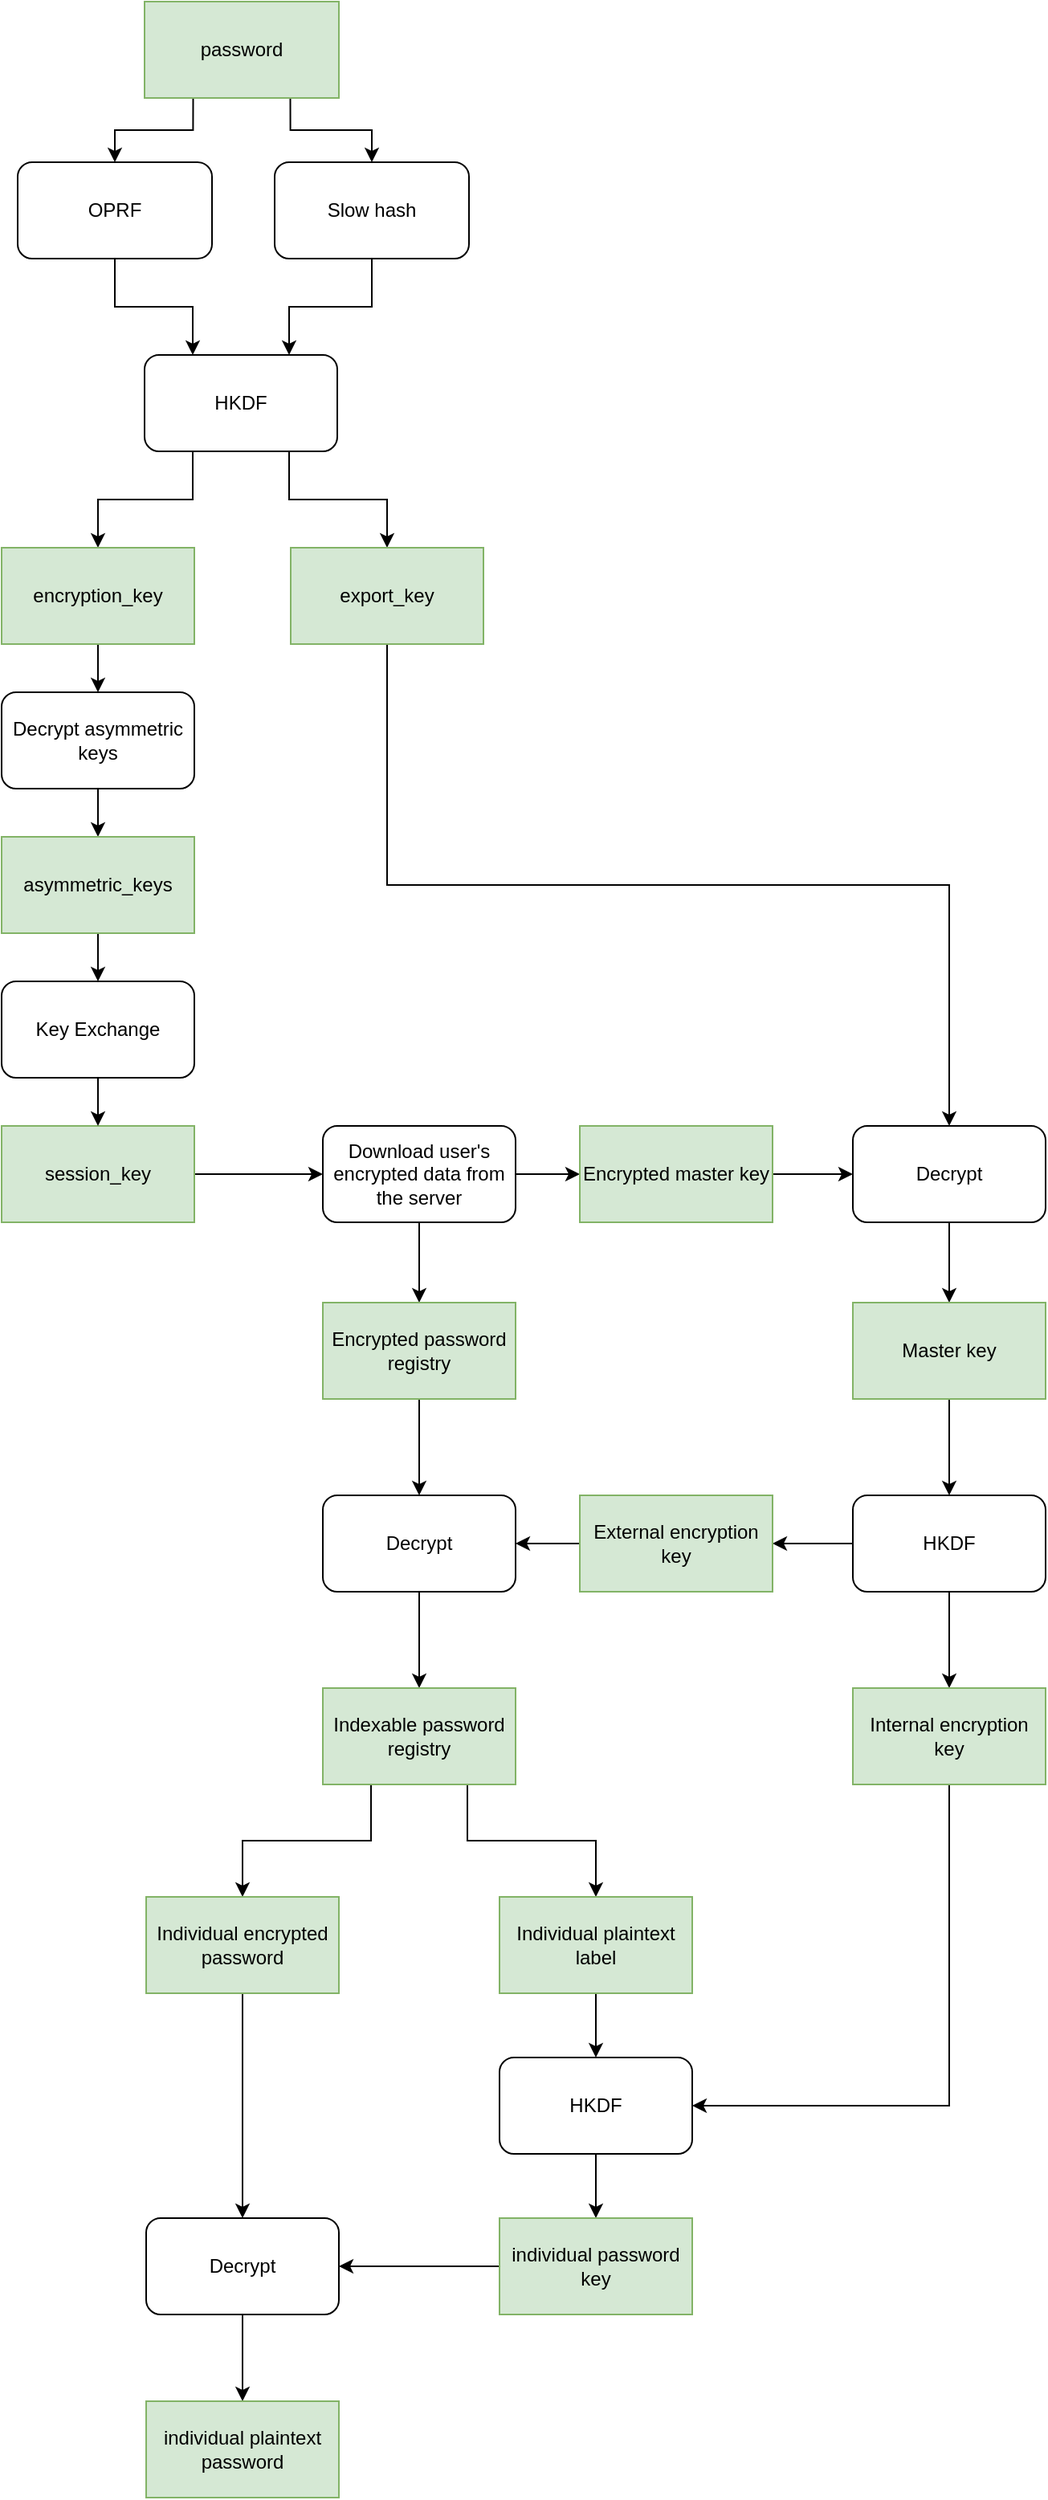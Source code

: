 <mxfile version="15.9.1" type="device"><diagram id="VVkpnbX7qLCofTsNqExN" name="Page-1"><mxGraphModel dx="1422" dy="750" grid="1" gridSize="10" guides="1" tooltips="1" connect="1" arrows="1" fold="1" page="1" pageScale="1" pageWidth="827" pageHeight="1169" math="0" shadow="0"><root><mxCell id="0"/><mxCell id="1" parent="0"/><mxCell id="Yy7T-UqP2oMGhjV8Z1Vj-5" style="edgeStyle=orthogonalEdgeStyle;rounded=0;orthogonalLoop=1;jettySize=auto;html=1;exitX=0.25;exitY=1;exitDx=0;exitDy=0;" parent="1" source="Yy7T-UqP2oMGhjV8Z1Vj-2" target="Yy7T-UqP2oMGhjV8Z1Vj-3" edge="1"><mxGeometry relative="1" as="geometry"/></mxCell><mxCell id="Yy7T-UqP2oMGhjV8Z1Vj-6" style="edgeStyle=orthogonalEdgeStyle;rounded=0;orthogonalLoop=1;jettySize=auto;html=1;exitX=0.75;exitY=1;exitDx=0;exitDy=0;" parent="1" source="Yy7T-UqP2oMGhjV8Z1Vj-2" target="Yy7T-UqP2oMGhjV8Z1Vj-4" edge="1"><mxGeometry relative="1" as="geometry"/></mxCell><mxCell id="Yy7T-UqP2oMGhjV8Z1Vj-2" value="password" style="rounded=0;whiteSpace=wrap;html=1;fillColor=#d5e8d4;strokeColor=#82b366;" parent="1" vertex="1"><mxGeometry x="169" y="200" width="121" height="60" as="geometry"/></mxCell><mxCell id="Yy7T-UqP2oMGhjV8Z1Vj-8" style="edgeStyle=orthogonalEdgeStyle;rounded=0;orthogonalLoop=1;jettySize=auto;html=1;exitX=0.5;exitY=1;exitDx=0;exitDy=0;entryX=0.25;entryY=0;entryDx=0;entryDy=0;" parent="1" source="Yy7T-UqP2oMGhjV8Z1Vj-3" target="Yy7T-UqP2oMGhjV8Z1Vj-7" edge="1"><mxGeometry relative="1" as="geometry"/></mxCell><mxCell id="Yy7T-UqP2oMGhjV8Z1Vj-3" value="OPRF" style="rounded=1;whiteSpace=wrap;html=1;" parent="1" vertex="1"><mxGeometry x="90" y="300" width="121" height="60" as="geometry"/></mxCell><mxCell id="Yy7T-UqP2oMGhjV8Z1Vj-9" style="edgeStyle=orthogonalEdgeStyle;rounded=0;orthogonalLoop=1;jettySize=auto;html=1;exitX=0.5;exitY=1;exitDx=0;exitDy=0;entryX=0.75;entryY=0;entryDx=0;entryDy=0;" parent="1" source="Yy7T-UqP2oMGhjV8Z1Vj-4" target="Yy7T-UqP2oMGhjV8Z1Vj-7" edge="1"><mxGeometry relative="1" as="geometry"/></mxCell><mxCell id="Yy7T-UqP2oMGhjV8Z1Vj-4" value="Slow hash" style="rounded=1;whiteSpace=wrap;html=1;" parent="1" vertex="1"><mxGeometry x="250" y="300" width="121" height="60" as="geometry"/></mxCell><mxCell id="Yy7T-UqP2oMGhjV8Z1Vj-10" style="edgeStyle=orthogonalEdgeStyle;rounded=0;orthogonalLoop=1;jettySize=auto;html=1;exitX=0.25;exitY=1;exitDx=0;exitDy=0;" parent="1" source="Yy7T-UqP2oMGhjV8Z1Vj-7" target="Yy7T-UqP2oMGhjV8Z1Vj-11" edge="1"><mxGeometry relative="1" as="geometry"><mxPoint x="170" y="490" as="targetPoint"/></mxGeometry></mxCell><mxCell id="Yy7T-UqP2oMGhjV8Z1Vj-13" style="edgeStyle=orthogonalEdgeStyle;rounded=0;orthogonalLoop=1;jettySize=auto;html=1;exitX=0.75;exitY=1;exitDx=0;exitDy=0;" parent="1" source="Yy7T-UqP2oMGhjV8Z1Vj-7" target="Yy7T-UqP2oMGhjV8Z1Vj-12" edge="1"><mxGeometry relative="1" as="geometry"/></mxCell><mxCell id="Yy7T-UqP2oMGhjV8Z1Vj-7" value="HKDF" style="rounded=1;whiteSpace=wrap;html=1;" parent="1" vertex="1"><mxGeometry x="169" y="420" width="120" height="60" as="geometry"/></mxCell><mxCell id="Yy7T-UqP2oMGhjV8Z1Vj-19" style="edgeStyle=orthogonalEdgeStyle;rounded=0;orthogonalLoop=1;jettySize=auto;html=1;exitX=0.5;exitY=1;exitDx=0;exitDy=0;" parent="1" source="Yy7T-UqP2oMGhjV8Z1Vj-11" target="Yy7T-UqP2oMGhjV8Z1Vj-18" edge="1"><mxGeometry relative="1" as="geometry"/></mxCell><mxCell id="Yy7T-UqP2oMGhjV8Z1Vj-11" value="encryption_key" style="rounded=0;whiteSpace=wrap;html=1;fillColor=#d5e8d4;strokeColor=#82b366;" parent="1" vertex="1"><mxGeometry x="80" y="540" width="120" height="60" as="geometry"/></mxCell><mxCell id="Yy7T-UqP2oMGhjV8Z1Vj-25" style="edgeStyle=orthogonalEdgeStyle;rounded=0;orthogonalLoop=1;jettySize=auto;html=1;exitX=0.5;exitY=1;exitDx=0;exitDy=0;" parent="1" source="Yy7T-UqP2oMGhjV8Z1Vj-12" target="Yy7T-UqP2oMGhjV8Z1Vj-23" edge="1"><mxGeometry relative="1" as="geometry"/></mxCell><mxCell id="Yy7T-UqP2oMGhjV8Z1Vj-12" value="export_key" style="rounded=0;whiteSpace=wrap;html=1;fillColor=#d5e8d4;strokeColor=#82b366;" parent="1" vertex="1"><mxGeometry x="260" y="540" width="120" height="60" as="geometry"/></mxCell><mxCell id="Yy7T-UqP2oMGhjV8Z1Vj-22" style="edgeStyle=orthogonalEdgeStyle;rounded=0;orthogonalLoop=1;jettySize=auto;html=1;exitX=1;exitY=0.5;exitDx=0;exitDy=0;" parent="1" source="Yy7T-UqP2oMGhjV8Z1Vj-15" target="Yy7T-UqP2oMGhjV8Z1Vj-21" edge="1"><mxGeometry relative="1" as="geometry"/></mxCell><mxCell id="Yy7T-UqP2oMGhjV8Z1Vj-15" value="session_key" style="rounded=0;whiteSpace=wrap;html=1;fillColor=#d5e8d4;strokeColor=#82b366;" parent="1" vertex="1"><mxGeometry x="80" y="900" width="120" height="60" as="geometry"/></mxCell><mxCell id="Yy7T-UqP2oMGhjV8Z1Vj-31" style="edgeStyle=orthogonalEdgeStyle;rounded=0;orthogonalLoop=1;jettySize=auto;html=1;exitX=0.5;exitY=1;exitDx=0;exitDy=0;" parent="1" source="Yy7T-UqP2oMGhjV8Z1Vj-18" target="Yy7T-UqP2oMGhjV8Z1Vj-29" edge="1"><mxGeometry relative="1" as="geometry"/></mxCell><mxCell id="Yy7T-UqP2oMGhjV8Z1Vj-18" value="Decrypt asymmetric keys" style="rounded=1;whiteSpace=wrap;html=1;" parent="1" vertex="1"><mxGeometry x="80" y="630" width="120" height="60" as="geometry"/></mxCell><mxCell id="Yy7T-UqP2oMGhjV8Z1Vj-27" style="edgeStyle=orthogonalEdgeStyle;rounded=0;orthogonalLoop=1;jettySize=auto;html=1;exitX=1;exitY=0.5;exitDx=0;exitDy=0;" parent="1" source="Yy7T-UqP2oMGhjV8Z1Vj-21" target="Yy7T-UqP2oMGhjV8Z1Vj-24" edge="1"><mxGeometry relative="1" as="geometry"/></mxCell><mxCell id="Yy7T-UqP2oMGhjV8Z1Vj-36" style="edgeStyle=orthogonalEdgeStyle;rounded=0;orthogonalLoop=1;jettySize=auto;html=1;exitX=0.5;exitY=1;exitDx=0;exitDy=0;" parent="1" source="Yy7T-UqP2oMGhjV8Z1Vj-21" target="Yy7T-UqP2oMGhjV8Z1Vj-35" edge="1"><mxGeometry relative="1" as="geometry"/></mxCell><mxCell id="Yy7T-UqP2oMGhjV8Z1Vj-21" value="Download user's encrypted data from the server" style="rounded=1;whiteSpace=wrap;html=1;" parent="1" vertex="1"><mxGeometry x="280" y="900" width="120" height="60" as="geometry"/></mxCell><mxCell id="Yy7T-UqP2oMGhjV8Z1Vj-38" style="edgeStyle=orthogonalEdgeStyle;rounded=0;orthogonalLoop=1;jettySize=auto;html=1;exitX=0.5;exitY=1;exitDx=0;exitDy=0;" parent="1" source="Yy7T-UqP2oMGhjV8Z1Vj-23" target="Yy7T-UqP2oMGhjV8Z1Vj-37" edge="1"><mxGeometry relative="1" as="geometry"/></mxCell><mxCell id="Yy7T-UqP2oMGhjV8Z1Vj-23" value="Decrypt" style="rounded=1;whiteSpace=wrap;html=1;" parent="1" vertex="1"><mxGeometry x="610" y="900" width="120" height="60" as="geometry"/></mxCell><mxCell id="Yy7T-UqP2oMGhjV8Z1Vj-26" style="edgeStyle=orthogonalEdgeStyle;rounded=0;orthogonalLoop=1;jettySize=auto;html=1;exitX=1;exitY=0.5;exitDx=0;exitDy=0;" parent="1" source="Yy7T-UqP2oMGhjV8Z1Vj-24" target="Yy7T-UqP2oMGhjV8Z1Vj-23" edge="1"><mxGeometry relative="1" as="geometry"/></mxCell><mxCell id="Yy7T-UqP2oMGhjV8Z1Vj-24" value="Encrypted master key" style="rounded=0;whiteSpace=wrap;html=1;fillColor=#d5e8d4;strokeColor=#82b366;" parent="1" vertex="1"><mxGeometry x="440" y="900" width="120" height="60" as="geometry"/></mxCell><mxCell id="Yy7T-UqP2oMGhjV8Z1Vj-32" style="edgeStyle=orthogonalEdgeStyle;rounded=0;orthogonalLoop=1;jettySize=auto;html=1;exitX=0.5;exitY=1;exitDx=0;exitDy=0;" parent="1" source="Yy7T-UqP2oMGhjV8Z1Vj-29" target="Yy7T-UqP2oMGhjV8Z1Vj-30" edge="1"><mxGeometry relative="1" as="geometry"/></mxCell><mxCell id="Yy7T-UqP2oMGhjV8Z1Vj-29" value="asymmetric_keys" style="rounded=0;whiteSpace=wrap;html=1;fillColor=#d5e8d4;strokeColor=#82b366;" parent="1" vertex="1"><mxGeometry x="80" y="720" width="120" height="60" as="geometry"/></mxCell><mxCell id="Yy7T-UqP2oMGhjV8Z1Vj-33" style="edgeStyle=orthogonalEdgeStyle;rounded=0;orthogonalLoop=1;jettySize=auto;html=1;exitX=0.5;exitY=1;exitDx=0;exitDy=0;" parent="1" source="Yy7T-UqP2oMGhjV8Z1Vj-30" target="Yy7T-UqP2oMGhjV8Z1Vj-15" edge="1"><mxGeometry relative="1" as="geometry"/></mxCell><mxCell id="Yy7T-UqP2oMGhjV8Z1Vj-30" value="Key Exchange" style="rounded=1;whiteSpace=wrap;html=1;" parent="1" vertex="1"><mxGeometry x="80" y="810" width="120" height="60" as="geometry"/></mxCell><mxCell id="Yy7T-UqP2oMGhjV8Z1Vj-45" style="edgeStyle=orthogonalEdgeStyle;rounded=0;orthogonalLoop=1;jettySize=auto;html=1;exitX=0.5;exitY=1;exitDx=0;exitDy=0;" parent="1" source="Yy7T-UqP2oMGhjV8Z1Vj-35" target="Yy7T-UqP2oMGhjV8Z1Vj-40" edge="1"><mxGeometry relative="1" as="geometry"/></mxCell><mxCell id="Yy7T-UqP2oMGhjV8Z1Vj-35" value="Encrypted password registry" style="rounded=0;whiteSpace=wrap;html=1;fillColor=#d5e8d4;strokeColor=#82b366;" parent="1" vertex="1"><mxGeometry x="280" y="1010" width="120" height="60" as="geometry"/></mxCell><mxCell id="Yy7T-UqP2oMGhjV8Z1Vj-48" style="edgeStyle=orthogonalEdgeStyle;rounded=0;orthogonalLoop=1;jettySize=auto;html=1;exitX=0.5;exitY=1;exitDx=0;exitDy=0;" parent="1" source="Yy7T-UqP2oMGhjV8Z1Vj-37" target="Yy7T-UqP2oMGhjV8Z1Vj-46" edge="1"><mxGeometry relative="1" as="geometry"/></mxCell><mxCell id="Yy7T-UqP2oMGhjV8Z1Vj-37" value="Master key" style="rounded=0;whiteSpace=wrap;html=1;fillColor=#d5e8d4;strokeColor=#82b366;" parent="1" vertex="1"><mxGeometry x="610" y="1010" width="120" height="60" as="geometry"/></mxCell><mxCell id="Yy7T-UqP2oMGhjV8Z1Vj-50" style="edgeStyle=orthogonalEdgeStyle;rounded=0;orthogonalLoop=1;jettySize=auto;html=1;exitX=0.5;exitY=1;exitDx=0;exitDy=0;" parent="1" source="Yy7T-UqP2oMGhjV8Z1Vj-40" target="Yy7T-UqP2oMGhjV8Z1Vj-43" edge="1"><mxGeometry relative="1" as="geometry"/></mxCell><mxCell id="Yy7T-UqP2oMGhjV8Z1Vj-40" value="Decrypt" style="rounded=1;whiteSpace=wrap;html=1;" parent="1" vertex="1"><mxGeometry x="280" y="1130" width="120" height="60" as="geometry"/></mxCell><mxCell id="Yy7T-UqP2oMGhjV8Z1Vj-52" style="edgeStyle=orthogonalEdgeStyle;rounded=0;orthogonalLoop=1;jettySize=auto;html=1;exitX=0.25;exitY=1;exitDx=0;exitDy=0;" parent="1" source="Yy7T-UqP2oMGhjV8Z1Vj-43" target="Yy7T-UqP2oMGhjV8Z1Vj-53" edge="1"><mxGeometry relative="1" as="geometry"><mxPoint x="220" y="1370" as="targetPoint"/></mxGeometry></mxCell><mxCell id="Yy7T-UqP2oMGhjV8Z1Vj-55" style="edgeStyle=orthogonalEdgeStyle;rounded=0;orthogonalLoop=1;jettySize=auto;html=1;exitX=0.75;exitY=1;exitDx=0;exitDy=0;" parent="1" source="Yy7T-UqP2oMGhjV8Z1Vj-43" target="Yy7T-UqP2oMGhjV8Z1Vj-54" edge="1"><mxGeometry relative="1" as="geometry"/></mxCell><mxCell id="Yy7T-UqP2oMGhjV8Z1Vj-43" value="Indexable password registry" style="rounded=0;whiteSpace=wrap;html=1;fillColor=#d5e8d4;strokeColor=#82b366;" parent="1" vertex="1"><mxGeometry x="280" y="1250" width="120" height="60" as="geometry"/></mxCell><mxCell id="arAeT09wHA_rNaJAislP-4" style="edgeStyle=orthogonalEdgeStyle;rounded=0;orthogonalLoop=1;jettySize=auto;html=1;exitX=0;exitY=0.5;exitDx=0;exitDy=0;" edge="1" parent="1" source="Yy7T-UqP2oMGhjV8Z1Vj-46" target="arAeT09wHA_rNaJAislP-2"><mxGeometry relative="1" as="geometry"/></mxCell><mxCell id="arAeT09wHA_rNaJAislP-5" style="edgeStyle=orthogonalEdgeStyle;rounded=0;orthogonalLoop=1;jettySize=auto;html=1;exitX=0.5;exitY=1;exitDx=0;exitDy=0;" edge="1" parent="1" source="Yy7T-UqP2oMGhjV8Z1Vj-46" target="arAeT09wHA_rNaJAislP-1"><mxGeometry relative="1" as="geometry"/></mxCell><mxCell id="Yy7T-UqP2oMGhjV8Z1Vj-46" value="HKDF" style="rounded=1;whiteSpace=wrap;html=1;" parent="1" vertex="1"><mxGeometry x="610" y="1130" width="120" height="60" as="geometry"/></mxCell><mxCell id="Yy7T-UqP2oMGhjV8Z1Vj-61" style="edgeStyle=orthogonalEdgeStyle;rounded=0;orthogonalLoop=1;jettySize=auto;html=1;exitX=0.5;exitY=1;exitDx=0;exitDy=0;" parent="1" source="Yy7T-UqP2oMGhjV8Z1Vj-53" target="Yy7T-UqP2oMGhjV8Z1Vj-60" edge="1"><mxGeometry relative="1" as="geometry"/></mxCell><mxCell id="Yy7T-UqP2oMGhjV8Z1Vj-53" value="Individual encrypted password" style="rounded=0;whiteSpace=wrap;html=1;fillColor=#d5e8d4;strokeColor=#82b366;" parent="1" vertex="1"><mxGeometry x="170" y="1380" width="120" height="60" as="geometry"/></mxCell><mxCell id="Yy7T-UqP2oMGhjV8Z1Vj-58" style="edgeStyle=orthogonalEdgeStyle;rounded=0;orthogonalLoop=1;jettySize=auto;html=1;exitX=0.5;exitY=1;exitDx=0;exitDy=0;" parent="1" source="Yy7T-UqP2oMGhjV8Z1Vj-54" target="Yy7T-UqP2oMGhjV8Z1Vj-56" edge="1"><mxGeometry relative="1" as="geometry"/></mxCell><mxCell id="Yy7T-UqP2oMGhjV8Z1Vj-54" value="Individual plaintext label" style="rounded=0;whiteSpace=wrap;html=1;fillColor=#d5e8d4;strokeColor=#82b366;" parent="1" vertex="1"><mxGeometry x="390" y="1380" width="120" height="60" as="geometry"/></mxCell><mxCell id="Yy7T-UqP2oMGhjV8Z1Vj-63" style="edgeStyle=orthogonalEdgeStyle;rounded=0;orthogonalLoop=1;jettySize=auto;html=1;exitX=0.5;exitY=1;exitDx=0;exitDy=0;" parent="1" source="Yy7T-UqP2oMGhjV8Z1Vj-56" target="Yy7T-UqP2oMGhjV8Z1Vj-59" edge="1"><mxGeometry relative="1" as="geometry"/></mxCell><mxCell id="Yy7T-UqP2oMGhjV8Z1Vj-56" value="HKDF" style="rounded=1;whiteSpace=wrap;html=1;" parent="1" vertex="1"><mxGeometry x="390" y="1480" width="120" height="60" as="geometry"/></mxCell><mxCell id="Yy7T-UqP2oMGhjV8Z1Vj-62" style="edgeStyle=orthogonalEdgeStyle;rounded=0;orthogonalLoop=1;jettySize=auto;html=1;exitX=0;exitY=0.5;exitDx=0;exitDy=0;" parent="1" source="Yy7T-UqP2oMGhjV8Z1Vj-59" target="Yy7T-UqP2oMGhjV8Z1Vj-60" edge="1"><mxGeometry relative="1" as="geometry"/></mxCell><mxCell id="Yy7T-UqP2oMGhjV8Z1Vj-59" value="individual password key" style="rounded=0;whiteSpace=wrap;html=1;fillColor=#d5e8d4;strokeColor=#82b366;" parent="1" vertex="1"><mxGeometry x="390" y="1580" width="120" height="60" as="geometry"/></mxCell><mxCell id="Yy7T-UqP2oMGhjV8Z1Vj-65" style="edgeStyle=orthogonalEdgeStyle;rounded=0;orthogonalLoop=1;jettySize=auto;html=1;exitX=0.5;exitY=1;exitDx=0;exitDy=0;" parent="1" source="Yy7T-UqP2oMGhjV8Z1Vj-60" target="Yy7T-UqP2oMGhjV8Z1Vj-64" edge="1"><mxGeometry relative="1" as="geometry"/></mxCell><mxCell id="Yy7T-UqP2oMGhjV8Z1Vj-60" value="Decrypt" style="rounded=1;whiteSpace=wrap;html=1;" parent="1" vertex="1"><mxGeometry x="170" y="1580" width="120" height="60" as="geometry"/></mxCell><mxCell id="Yy7T-UqP2oMGhjV8Z1Vj-64" value="individual plaintext password" style="rounded=0;whiteSpace=wrap;html=1;fillColor=#d5e8d4;strokeColor=#82b366;" parent="1" vertex="1"><mxGeometry x="170" y="1694" width="120" height="60" as="geometry"/></mxCell><mxCell id="arAeT09wHA_rNaJAislP-6" style="edgeStyle=orthogonalEdgeStyle;rounded=0;orthogonalLoop=1;jettySize=auto;html=1;exitX=0.5;exitY=1;exitDx=0;exitDy=0;entryX=1;entryY=0.5;entryDx=0;entryDy=0;" edge="1" parent="1" source="arAeT09wHA_rNaJAislP-1" target="Yy7T-UqP2oMGhjV8Z1Vj-56"><mxGeometry relative="1" as="geometry"/></mxCell><mxCell id="arAeT09wHA_rNaJAislP-1" value="Internal encryption key" style="rounded=0;whiteSpace=wrap;html=1;fillColor=#d5e8d4;strokeColor=#82b366;" vertex="1" parent="1"><mxGeometry x="610" y="1250" width="120" height="60" as="geometry"/></mxCell><mxCell id="arAeT09wHA_rNaJAislP-3" style="edgeStyle=orthogonalEdgeStyle;rounded=0;orthogonalLoop=1;jettySize=auto;html=1;exitX=0;exitY=0.5;exitDx=0;exitDy=0;" edge="1" parent="1" source="arAeT09wHA_rNaJAislP-2" target="Yy7T-UqP2oMGhjV8Z1Vj-40"><mxGeometry relative="1" as="geometry"/></mxCell><mxCell id="arAeT09wHA_rNaJAislP-2" value="External encryption key" style="rounded=0;whiteSpace=wrap;html=1;fillColor=#d5e8d4;strokeColor=#82b366;" vertex="1" parent="1"><mxGeometry x="440" y="1130" width="120" height="60" as="geometry"/></mxCell></root></mxGraphModel></diagram></mxfile>